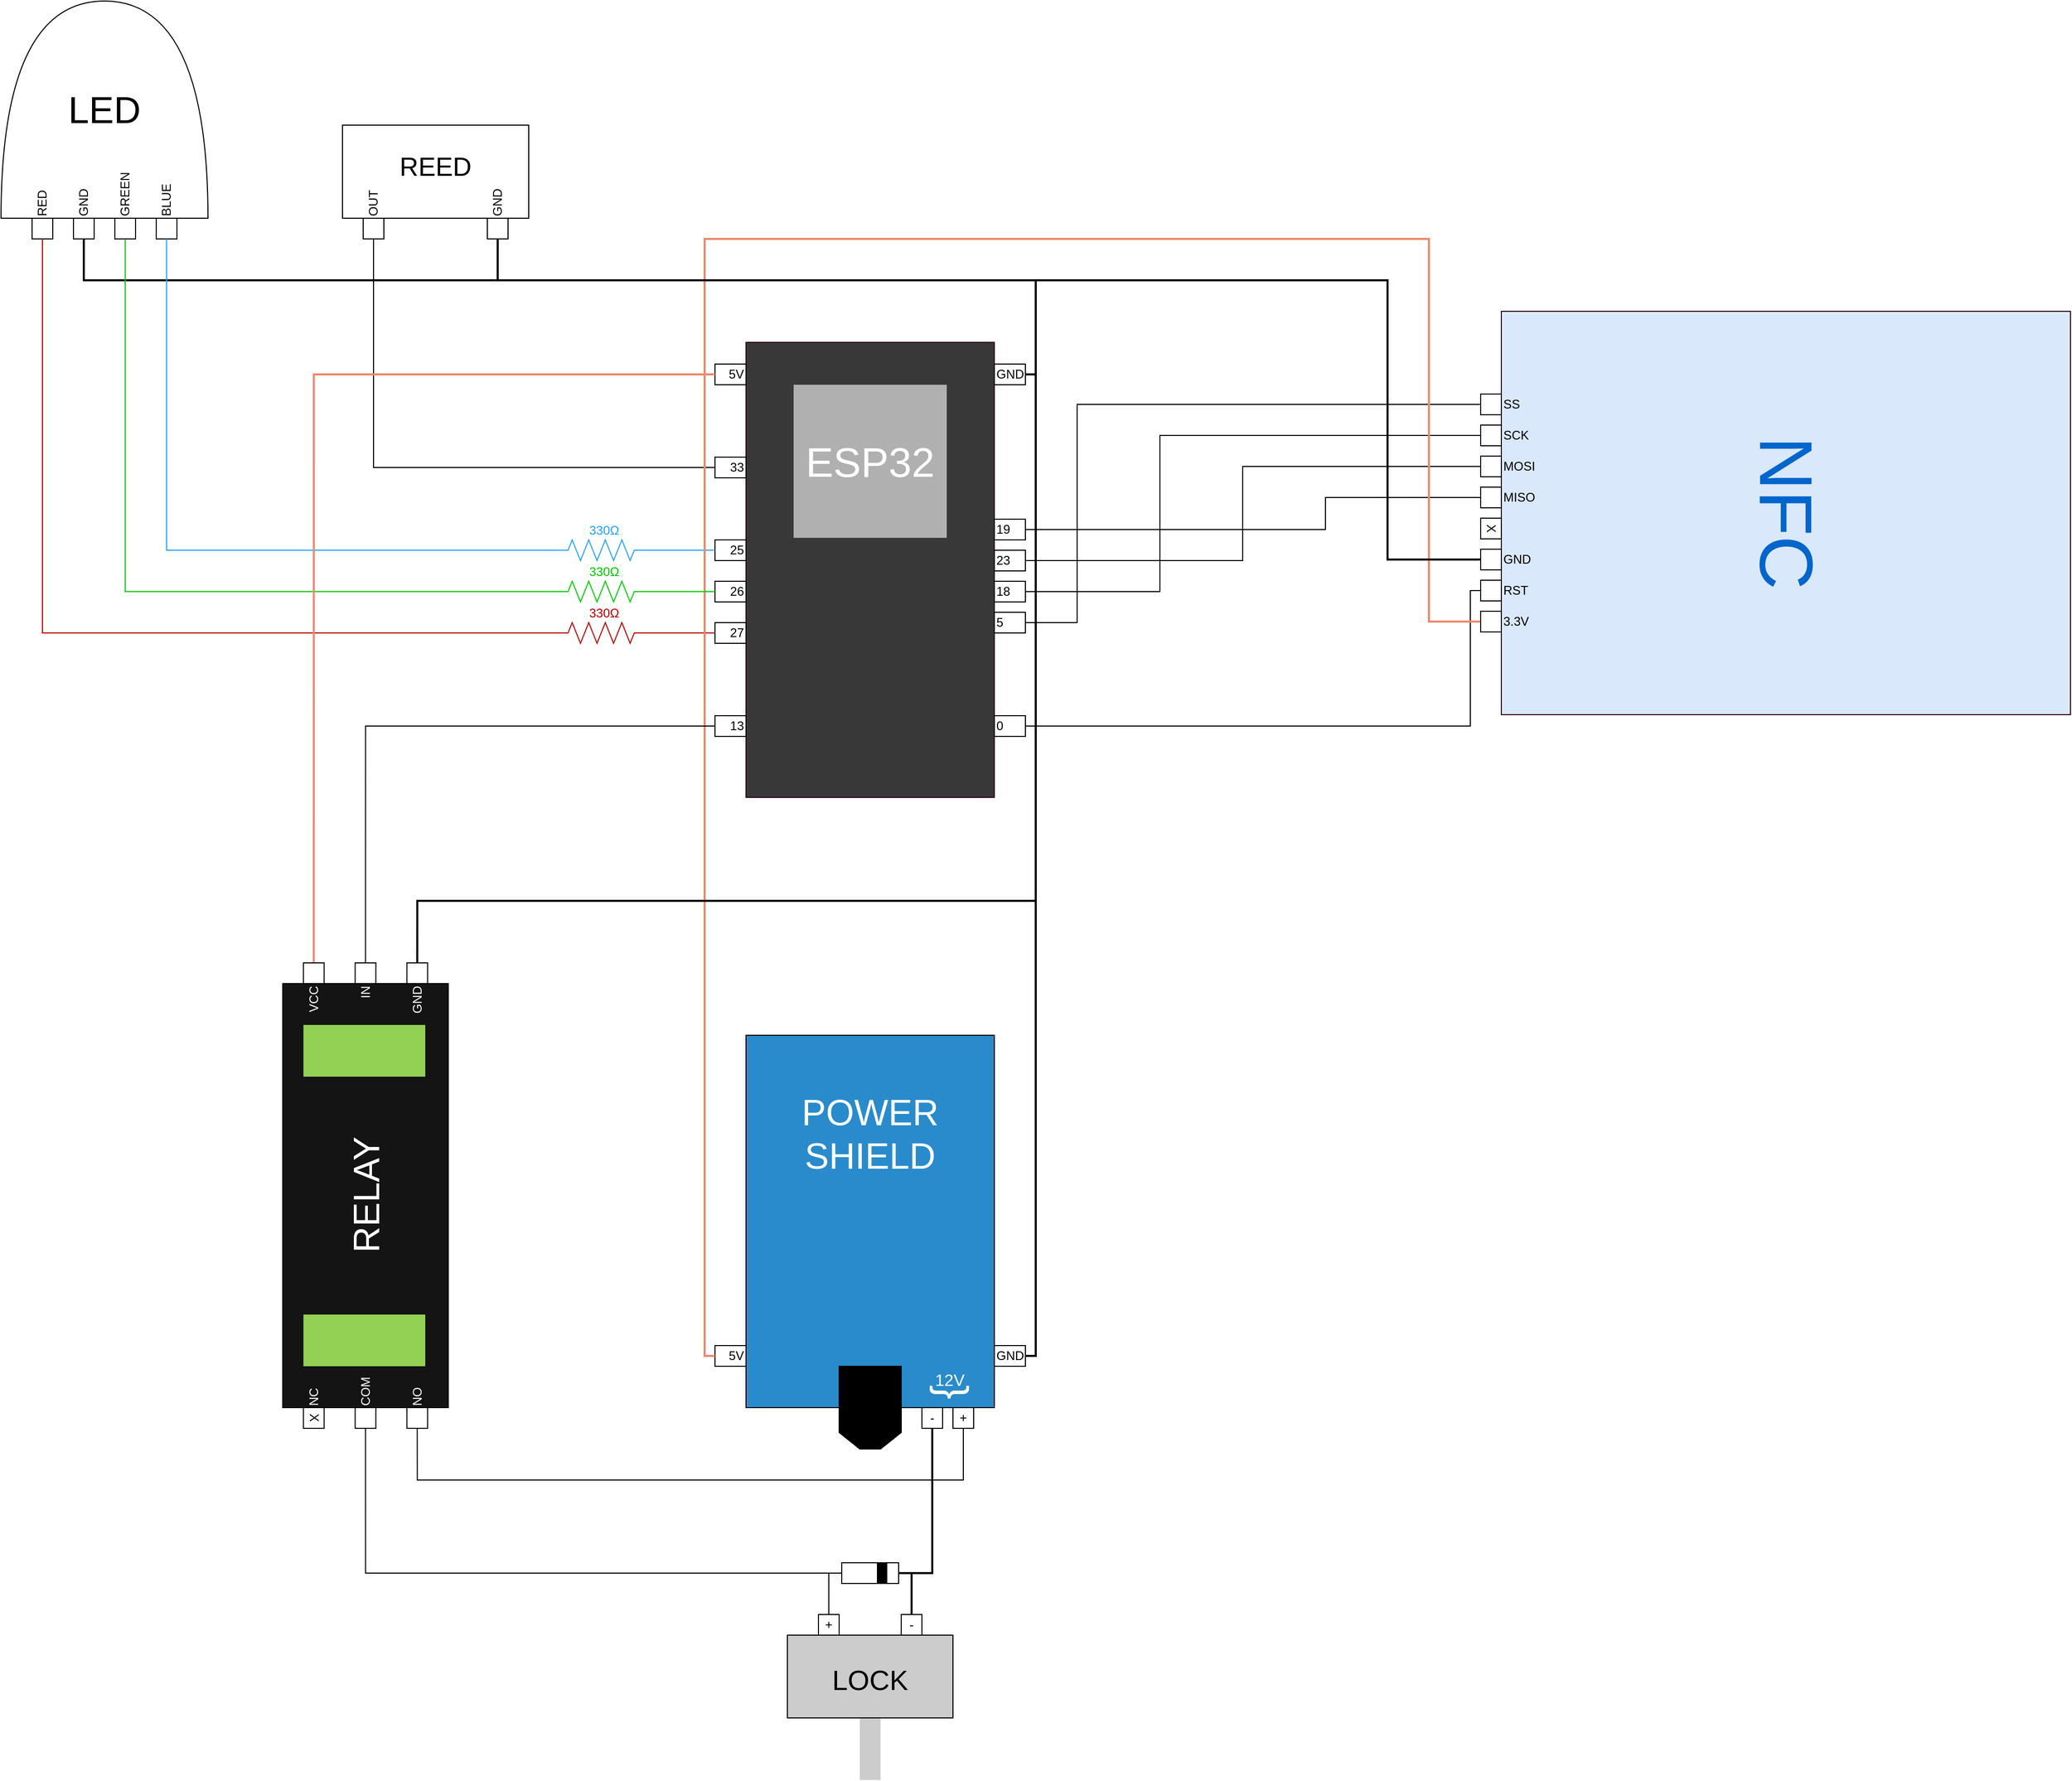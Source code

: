 <mxfile version="15.2.4" type="device"><diagram id="PFd2RL-5pRboOMJcc3g5" name="Page-1"><mxGraphModel dx="1382" dy="793" grid="1" gridSize="10" guides="1" tooltips="1" connect="1" arrows="1" fold="1" page="1" pageScale="1" pageWidth="2080" pageHeight="1760" math="0" shadow="0"><root><mxCell id="0"/><mxCell id="1" parent="0"/><mxCell id="MHoZY9PrC81bpOnJ_o_6-28" value="&lt;font style=&quot;font-size: 36px&quot;&gt;LED&lt;/font&gt;" style="shape=or;whiteSpace=wrap;html=1;direction=north;" parent="1" vertex="1"><mxGeometry x="40" y="10" width="200" height="210" as="geometry"/></mxCell><mxCell id="0bBVFoY-k-pNJFBWjkzT-23" value="" style="rounded=0;whiteSpace=wrap;html=1;strokeColor=#33001A;align=left;fillColor=#383838;" parent="1" vertex="1"><mxGeometry x="760" y="340" width="240" height="440" as="geometry"/></mxCell><mxCell id="0bBVFoY-k-pNJFBWjkzT-24" value="&lt;font style=&quot;font-size: 40px&quot; color=&quot;#ffffff&quot;&gt;ESP32&lt;/font&gt;" style="rounded=0;whiteSpace=wrap;html=1;align=center;strokeColor=none;fillColor=#B0B0B0;" parent="1" vertex="1"><mxGeometry x="806" y="381" width="148" height="148" as="geometry"/></mxCell><mxCell id="0bBVFoY-k-pNJFBWjkzT-28" value="GND" style="rounded=0;whiteSpace=wrap;html=1;container=0;align=left;" parent="1" vertex="1"><mxGeometry x="1000" y="361" width="30" height="20" as="geometry"/></mxCell><mxCell id="0bBVFoY-k-pNJFBWjkzT-29" value="5V" style="rounded=0;whiteSpace=wrap;html=1;container=0;align=right;" parent="1" vertex="1"><mxGeometry x="730" y="361" width="30" height="20" as="geometry"/></mxCell><mxCell id="0bBVFoY-k-pNJFBWjkzT-30" value="19" style="rounded=0;whiteSpace=wrap;html=1;container=0;align=left;" parent="1" vertex="1"><mxGeometry x="1000" y="511" width="30" height="20" as="geometry"/></mxCell><mxCell id="0bBVFoY-k-pNJFBWjkzT-31" value="23" style="rounded=0;whiteSpace=wrap;html=1;container=0;align=left;" parent="1" vertex="1"><mxGeometry x="1000" y="541" width="30" height="20" as="geometry"/></mxCell><mxCell id="0bBVFoY-k-pNJFBWjkzT-32" value="18" style="rounded=0;whiteSpace=wrap;html=1;container=0;align=left;" parent="1" vertex="1"><mxGeometry x="1000" y="571" width="30" height="20" as="geometry"/></mxCell><mxCell id="0bBVFoY-k-pNJFBWjkzT-33" value="5" style="rounded=0;whiteSpace=wrap;html=1;container=0;align=left;" parent="1" vertex="1"><mxGeometry x="1000" y="601" width="30" height="20" as="geometry"/></mxCell><mxCell id="0bBVFoY-k-pNJFBWjkzT-34" value="0" style="rounded=0;whiteSpace=wrap;html=1;container=0;align=left;" parent="1" vertex="1"><mxGeometry x="1000" y="701" width="30" height="20" as="geometry"/></mxCell><mxCell id="0bBVFoY-k-pNJFBWjkzT-35" style="edgeStyle=orthogonalEdgeStyle;rounded=0;orthogonalLoop=1;jettySize=auto;html=1;exitX=0.5;exitY=1;exitDx=0;exitDy=0;entryX=1;entryY=0.5;entryDx=0;entryDy=0;endArrow=none;endFill=0;" parent="1" source="0bBVFoY-k-pNJFBWjkzT-1" target="0bBVFoY-k-pNJFBWjkzT-33" edge="1"><mxGeometry relative="1" as="geometry"><Array as="points"><mxPoint x="1080" y="400"/><mxPoint x="1080" y="611"/></Array></mxGeometry></mxCell><mxCell id="0bBVFoY-k-pNJFBWjkzT-36" style="edgeStyle=orthogonalEdgeStyle;rounded=0;orthogonalLoop=1;jettySize=auto;html=1;exitX=0.5;exitY=1;exitDx=0;exitDy=0;entryX=1;entryY=0.5;entryDx=0;entryDy=0;endArrow=none;endFill=0;" parent="1" source="0bBVFoY-k-pNJFBWjkzT-2" target="0bBVFoY-k-pNJFBWjkzT-32" edge="1"><mxGeometry relative="1" as="geometry"><Array as="points"><mxPoint x="1160" y="430"/><mxPoint x="1160" y="581"/></Array></mxGeometry></mxCell><mxCell id="0bBVFoY-k-pNJFBWjkzT-38" style="edgeStyle=orthogonalEdgeStyle;rounded=0;orthogonalLoop=1;jettySize=auto;html=1;exitX=0.5;exitY=1;exitDx=0;exitDy=0;entryX=1;entryY=0.5;entryDx=0;entryDy=0;endArrow=none;endFill=0;" parent="1" source="0bBVFoY-k-pNJFBWjkzT-3" target="0bBVFoY-k-pNJFBWjkzT-31" edge="1"><mxGeometry relative="1" as="geometry"><Array as="points"><mxPoint x="1240" y="460"/><mxPoint x="1240" y="551"/></Array></mxGeometry></mxCell><mxCell id="0bBVFoY-k-pNJFBWjkzT-44" style="edgeStyle=orthogonalEdgeStyle;rounded=0;orthogonalLoop=1;jettySize=auto;html=1;exitX=0.5;exitY=1;exitDx=0;exitDy=0;entryX=1;entryY=0.5;entryDx=0;entryDy=0;endArrow=none;endFill=0;" parent="1" source="0bBVFoY-k-pNJFBWjkzT-4" target="0bBVFoY-k-pNJFBWjkzT-30" edge="1"><mxGeometry relative="1" as="geometry"><Array as="points"><mxPoint x="1320" y="490"/><mxPoint x="1320" y="521"/></Array></mxGeometry></mxCell><mxCell id="0bBVFoY-k-pNJFBWjkzT-45" style="edgeStyle=orthogonalEdgeStyle;rounded=0;orthogonalLoop=1;jettySize=auto;html=1;exitX=0.5;exitY=1;exitDx=0;exitDy=0;entryX=1;entryY=0.5;entryDx=0;entryDy=0;endArrow=none;endFill=0;" parent="1" source="0bBVFoY-k-pNJFBWjkzT-7" target="0bBVFoY-k-pNJFBWjkzT-34" edge="1"><mxGeometry relative="1" as="geometry"><Array as="points"><mxPoint x="1460" y="580"/><mxPoint x="1460" y="711"/></Array></mxGeometry></mxCell><mxCell id="0bBVFoY-k-pNJFBWjkzT-46" style="edgeStyle=orthogonalEdgeStyle;rounded=0;orthogonalLoop=1;jettySize=auto;html=1;exitX=0.5;exitY=1;exitDx=0;exitDy=0;endArrow=none;endFill=0;entryX=0;entryY=0.5;entryDx=0;entryDy=0;strokeWidth=2;strokeColor=#ED896B;" parent="1" source="0bBVFoY-k-pNJFBWjkzT-8" target="0bBVFoY-k-pNJFBWjkzT-29" edge="1"><mxGeometry relative="1" as="geometry"><mxPoint x="1110" y="420" as="targetPoint"/><Array as="points"><mxPoint x="1420" y="610"/><mxPoint x="1420" y="240"/><mxPoint x="720" y="240"/><mxPoint x="720" y="371"/></Array></mxGeometry></mxCell><mxCell id="0bBVFoY-k-pNJFBWjkzT-47" style="edgeStyle=orthogonalEdgeStyle;rounded=0;orthogonalLoop=1;jettySize=auto;html=1;exitX=0.5;exitY=1;exitDx=0;exitDy=0;endArrow=none;endFill=0;entryX=1;entryY=0.5;entryDx=0;entryDy=0;strokeWidth=2;" parent="1" source="0bBVFoY-k-pNJFBWjkzT-6" target="0bBVFoY-k-pNJFBWjkzT-28" edge="1"><mxGeometry relative="1" as="geometry"><mxPoint x="1320" y="640" as="targetPoint"/><Array as="points"><mxPoint x="1380" y="550"/><mxPoint x="1380" y="280"/><mxPoint x="1040" y="280"/><mxPoint x="1040" y="371"/></Array></mxGeometry></mxCell><mxCell id="0bBVFoY-k-pNJFBWjkzT-48" value="" style="group;rotation=90;" parent="1" vertex="1" connectable="0"><mxGeometry x="1560" y="220" width="390" height="570" as="geometry"/></mxCell><mxCell id="0bBVFoY-k-pNJFBWjkzT-9" value="&lt;font style=&quot;font-size: 72px&quot; color=&quot;#0066cc&quot;&gt;NFC&lt;/font&gt;" style="rounded=0;whiteSpace=wrap;html=1;fillColor=#dae8fc;strokeColor=#33001A;rotation=90;" parent="0bBVFoY-k-pNJFBWjkzT-48" vertex="1"><mxGeometry x="10" y="10" width="390" height="550" as="geometry"/></mxCell><mxCell id="0bBVFoY-k-pNJFBWjkzT-15" value="" style="group;rotation=90;" parent="0bBVFoY-k-pNJFBWjkzT-48" vertex="1" connectable="0"><mxGeometry x="-195" y="275" width="230" height="20" as="geometry"/></mxCell><mxCell id="0bBVFoY-k-pNJFBWjkzT-1" value="" style="rounded=0;whiteSpace=wrap;html=1;container=0;rotation=90;" parent="0bBVFoY-k-pNJFBWjkzT-15" vertex="1"><mxGeometry x="105" y="-105" width="20" height="20" as="geometry"/></mxCell><mxCell id="0bBVFoY-k-pNJFBWjkzT-2" value="" style="rounded=0;whiteSpace=wrap;html=1;container=0;rotation=90;" parent="0bBVFoY-k-pNJFBWjkzT-15" vertex="1"><mxGeometry x="105" y="-75" width="20" height="20" as="geometry"/></mxCell><mxCell id="0bBVFoY-k-pNJFBWjkzT-3" value="" style="rounded=0;whiteSpace=wrap;html=1;container=0;rotation=90;" parent="0bBVFoY-k-pNJFBWjkzT-15" vertex="1"><mxGeometry x="105" y="-45" width="20" height="20" as="geometry"/></mxCell><mxCell id="0bBVFoY-k-pNJFBWjkzT-4" value="" style="rounded=0;whiteSpace=wrap;html=1;container=0;rotation=90;" parent="0bBVFoY-k-pNJFBWjkzT-15" vertex="1"><mxGeometry x="105" y="-15" width="20" height="20" as="geometry"/></mxCell><mxCell id="0bBVFoY-k-pNJFBWjkzT-5" value="X" style="rounded=0;whiteSpace=wrap;html=1;container=0;rotation=90;" parent="0bBVFoY-k-pNJFBWjkzT-15" vertex="1"><mxGeometry x="105" y="15" width="20" height="20" as="geometry"/></mxCell><mxCell id="0bBVFoY-k-pNJFBWjkzT-6" value="" style="rounded=0;whiteSpace=wrap;html=1;container=0;rotation=90;" parent="0bBVFoY-k-pNJFBWjkzT-15" vertex="1"><mxGeometry x="105" y="45" width="20" height="20" as="geometry"/></mxCell><mxCell id="0bBVFoY-k-pNJFBWjkzT-7" value="" style="rounded=0;whiteSpace=wrap;html=1;container=0;rotation=90;" parent="0bBVFoY-k-pNJFBWjkzT-15" vertex="1"><mxGeometry x="105" y="75" width="20" height="20" as="geometry"/></mxCell><mxCell id="0bBVFoY-k-pNJFBWjkzT-8" value="" style="rounded=0;whiteSpace=wrap;html=1;container=0;rotation=90;" parent="0bBVFoY-k-pNJFBWjkzT-15" vertex="1"><mxGeometry x="105" y="105" width="20" height="20" as="geometry"/></mxCell><mxCell id="0bBVFoY-k-pNJFBWjkzT-16" value="SS" style="text;html=1;strokeColor=none;fillColor=none;align=left;verticalAlign=middle;whiteSpace=wrap;rounded=0;rotation=0;" parent="0bBVFoY-k-pNJFBWjkzT-48" vertex="1"><mxGeometry x="-70" y="170" width="40" height="20" as="geometry"/></mxCell><mxCell id="0bBVFoY-k-pNJFBWjkzT-17" value="SCK" style="text;html=1;strokeColor=none;fillColor=none;align=left;verticalAlign=middle;whiteSpace=wrap;rounded=0;rotation=0;" parent="0bBVFoY-k-pNJFBWjkzT-48" vertex="1"><mxGeometry x="-70" y="200" width="40" height="20" as="geometry"/></mxCell><mxCell id="0bBVFoY-k-pNJFBWjkzT-18" value="MOSI" style="text;html=1;strokeColor=none;fillColor=none;align=left;verticalAlign=middle;whiteSpace=wrap;rounded=0;rotation=0;" parent="0bBVFoY-k-pNJFBWjkzT-48" vertex="1"><mxGeometry x="-70" y="230" width="40" height="20" as="geometry"/></mxCell><mxCell id="0bBVFoY-k-pNJFBWjkzT-19" value="MISO" style="text;html=1;strokeColor=none;fillColor=none;align=left;verticalAlign=middle;whiteSpace=wrap;rounded=0;rotation=0;" parent="0bBVFoY-k-pNJFBWjkzT-48" vertex="1"><mxGeometry x="-70" y="260" width="40" height="20" as="geometry"/></mxCell><mxCell id="0bBVFoY-k-pNJFBWjkzT-20" value="GND" style="text;html=1;strokeColor=none;fillColor=none;align=left;verticalAlign=middle;whiteSpace=wrap;rounded=0;rotation=0;" parent="0bBVFoY-k-pNJFBWjkzT-48" vertex="1"><mxGeometry x="-70" y="320" width="40" height="20" as="geometry"/></mxCell><mxCell id="0bBVFoY-k-pNJFBWjkzT-21" value="RST" style="text;html=1;strokeColor=none;fillColor=none;align=left;verticalAlign=middle;whiteSpace=wrap;rounded=0;rotation=0;" parent="0bBVFoY-k-pNJFBWjkzT-48" vertex="1"><mxGeometry x="-70" y="350" width="40" height="20" as="geometry"/></mxCell><mxCell id="0bBVFoY-k-pNJFBWjkzT-22" value="3.3V" style="text;html=1;strokeColor=none;fillColor=none;align=left;verticalAlign=middle;whiteSpace=wrap;rounded=0;rotation=0;" parent="0bBVFoY-k-pNJFBWjkzT-48" vertex="1"><mxGeometry x="-70" y="380" width="40" height="20" as="geometry"/></mxCell><mxCell id="MHoZY9PrC81bpOnJ_o_6-5" style="edgeStyle=orthogonalEdgeStyle;rounded=0;orthogonalLoop=1;jettySize=auto;html=1;exitX=1;exitY=0.5;exitDx=0;exitDy=0;entryX=1;entryY=0.5;entryDx=0;entryDy=0;endArrow=none;endFill=0;strokeWidth=2;" parent="1" source="MHoZY9PrC81bpOnJ_o_6-2" target="0bBVFoY-k-pNJFBWjkzT-28" edge="1"><mxGeometry relative="1" as="geometry"><Array as="points"><mxPoint x="520" y="280"/><mxPoint x="1040" y="280"/><mxPoint x="1040" y="371"/></Array></mxGeometry></mxCell><mxCell id="MHoZY9PrC81bpOnJ_o_6-7" style="edgeStyle=orthogonalEdgeStyle;rounded=0;orthogonalLoop=1;jettySize=auto;html=1;exitX=1;exitY=0.5;exitDx=0;exitDy=0;entryX=0;entryY=0.5;entryDx=0;entryDy=0;endArrow=none;endFill=0;" parent="1" source="MHoZY9PrC81bpOnJ_o_6-3" target="MHoZY9PrC81bpOnJ_o_6-6" edge="1"><mxGeometry relative="1" as="geometry"/></mxCell><mxCell id="MHoZY9PrC81bpOnJ_o_6-6" value="33" style="rounded=0;whiteSpace=wrap;html=1;container=0;align=right;" parent="1" vertex="1"><mxGeometry x="730" y="451" width="30" height="20" as="geometry"/></mxCell><mxCell id="MHoZY9PrC81bpOnJ_o_6-10" value="" style="rounded=0;whiteSpace=wrap;html=1;container=0;rotation=90;" parent="1" vertex="1"><mxGeometry x="70" y="220" width="20" height="20" as="geometry"/></mxCell><mxCell id="MHoZY9PrC81bpOnJ_o_6-11" value="RED" style="text;html=1;strokeColor=none;fillColor=none;align=left;verticalAlign=middle;whiteSpace=wrap;rounded=0;rotation=-90;" parent="1" vertex="1"><mxGeometry x="60" y="190" width="40" height="20" as="geometry"/></mxCell><mxCell id="MHoZY9PrC81bpOnJ_o_6-26" style="edgeStyle=orthogonalEdgeStyle;rounded=0;orthogonalLoop=1;jettySize=auto;html=1;exitX=1;exitY=0.5;exitDx=0;exitDy=0;entryX=1;entryY=0.5;entryDx=0;entryDy=0;endArrow=none;endFill=0;strokeWidth=2;" parent="1" source="MHoZY9PrC81bpOnJ_o_6-13" target="0bBVFoY-k-pNJFBWjkzT-28" edge="1"><mxGeometry relative="1" as="geometry"><Array as="points"><mxPoint x="120" y="280"/><mxPoint x="1040" y="280"/><mxPoint x="1040" y="371"/></Array></mxGeometry></mxCell><mxCell id="MHoZY9PrC81bpOnJ_o_6-13" value="" style="rounded=0;whiteSpace=wrap;html=1;container=0;rotation=90;" parent="1" vertex="1"><mxGeometry x="110" y="220" width="20" height="20" as="geometry"/></mxCell><mxCell id="MHoZY9PrC81bpOnJ_o_6-14" value="GND" style="text;html=1;strokeColor=none;fillColor=none;align=left;verticalAlign=middle;whiteSpace=wrap;rounded=0;rotation=-90;" parent="1" vertex="1"><mxGeometry x="100" y="190" width="40" height="20" as="geometry"/></mxCell><mxCell id="MHoZY9PrC81bpOnJ_o_6-25" style="edgeStyle=orthogonalEdgeStyle;rounded=0;orthogonalLoop=1;jettySize=auto;html=1;exitX=1;exitY=0.5;exitDx=0;exitDy=0;endArrow=none;endFill=0;strokeWidth=1;strokeColor=#00CC00;entryX=0;entryY=0.5;entryDx=0;entryDy=0;entryPerimeter=0;" parent="1" source="MHoZY9PrC81bpOnJ_o_6-15" target="MHoZY9PrC81bpOnJ_o_6-55" edge="1"><mxGeometry relative="1" as="geometry"><mxPoint x="590" y="621" as="targetPoint"/><Array as="points"><mxPoint x="160" y="581"/></Array></mxGeometry></mxCell><mxCell id="MHoZY9PrC81bpOnJ_o_6-15" value="" style="rounded=0;whiteSpace=wrap;html=1;container=0;rotation=90;" parent="1" vertex="1"><mxGeometry x="150" y="220" width="20" height="20" as="geometry"/></mxCell><mxCell id="MHoZY9PrC81bpOnJ_o_6-16" value="GREEN" style="text;html=1;strokeColor=none;fillColor=none;align=left;verticalAlign=middle;whiteSpace=wrap;rounded=0;rotation=-90;" parent="1" vertex="1"><mxGeometry x="140" y="190" width="40" height="20" as="geometry"/></mxCell><mxCell id="MHoZY9PrC81bpOnJ_o_6-17" value="" style="rounded=0;whiteSpace=wrap;html=1;container=0;rotation=90;" parent="1" vertex="1"><mxGeometry x="190" y="220" width="20" height="20" as="geometry"/></mxCell><mxCell id="MHoZY9PrC81bpOnJ_o_6-18" value="BLUE" style="text;html=1;strokeColor=none;fillColor=none;align=left;verticalAlign=middle;whiteSpace=wrap;rounded=0;rotation=-90;" parent="1" vertex="1"><mxGeometry x="180" y="190" width="40" height="20" as="geometry"/></mxCell><mxCell id="MHoZY9PrC81bpOnJ_o_6-23" style="edgeStyle=orthogonalEdgeStyle;rounded=0;orthogonalLoop=1;jettySize=auto;html=1;entryX=1;entryY=0.5;entryDx=0;entryDy=0;endArrow=none;endFill=0;strokeWidth=1;strokeColor=#24A0FF;exitX=0;exitY=0.5;exitDx=0;exitDy=0;exitPerimeter=0;" parent="1" source="MHoZY9PrC81bpOnJ_o_6-53" target="MHoZY9PrC81bpOnJ_o_6-17" edge="1"><mxGeometry relative="1" as="geometry"><mxPoint x="590" y="541" as="sourcePoint"/></mxGeometry></mxCell><mxCell id="MHoZY9PrC81bpOnJ_o_6-36" style="edgeStyle=orthogonalEdgeStyle;rounded=0;sketch=0;orthogonalLoop=1;jettySize=auto;html=1;exitX=0;exitY=0.5;exitDx=0;exitDy=0;endArrow=none;endFill=0;strokeColor=#24A0FF;strokeWidth=1;entryX=1;entryY=0.5;entryDx=0;entryDy=0;entryPerimeter=0;" parent="1" source="MHoZY9PrC81bpOnJ_o_6-20" target="MHoZY9PrC81bpOnJ_o_6-53" edge="1"><mxGeometry relative="1" as="geometry"><mxPoint x="670" y="541" as="targetPoint"/></mxGeometry></mxCell><mxCell id="MHoZY9PrC81bpOnJ_o_6-20" value="25" style="rounded=0;whiteSpace=wrap;html=1;container=0;align=right;" parent="1" vertex="1"><mxGeometry x="730" y="531" width="30" height="20" as="geometry"/></mxCell><mxCell id="MHoZY9PrC81bpOnJ_o_6-24" style="edgeStyle=orthogonalEdgeStyle;rounded=0;orthogonalLoop=1;jettySize=auto;html=1;entryX=1;entryY=0.5;entryDx=0;entryDy=0;endArrow=none;endFill=0;strokeWidth=1;strokeColor=#BA0000;exitX=0;exitY=0.5;exitDx=0;exitDy=0;exitPerimeter=0;" parent="1" source="MHoZY9PrC81bpOnJ_o_6-51" target="MHoZY9PrC81bpOnJ_o_6-10" edge="1"><mxGeometry relative="1" as="geometry"><mxPoint x="590" y="581" as="sourcePoint"/></mxGeometry></mxCell><mxCell id="MHoZY9PrC81bpOnJ_o_6-42" style="edgeStyle=orthogonalEdgeStyle;rounded=0;sketch=0;orthogonalLoop=1;jettySize=auto;html=1;exitX=0;exitY=0.5;exitDx=0;exitDy=0;endArrow=none;endFill=0;strokeWidth=1;strokeColor=#BA0000;entryX=1;entryY=0.5;entryDx=0;entryDy=0;entryPerimeter=0;" parent="1" source="MHoZY9PrC81bpOnJ_o_6-22" target="MHoZY9PrC81bpOnJ_o_6-51" edge="1"><mxGeometry relative="1" as="geometry"><mxPoint x="690" y="581" as="targetPoint"/></mxGeometry></mxCell><mxCell id="MHoZY9PrC81bpOnJ_o_6-21" value="26" style="rounded=0;whiteSpace=wrap;html=1;container=0;align=right;" parent="1" vertex="1"><mxGeometry x="730" y="571" width="30" height="20" as="geometry"/></mxCell><mxCell id="MHoZY9PrC81bpOnJ_o_6-22" value="27" style="rounded=0;whiteSpace=wrap;html=1;container=0;align=right;" parent="1" vertex="1"><mxGeometry x="730" y="611" width="30" height="20" as="geometry"/></mxCell><mxCell id="MHoZY9PrC81bpOnJ_o_6-72" value="" style="group" parent="1" vertex="1" connectable="0"><mxGeometry x="570" y="554" width="100" height="37" as="geometry"/></mxCell><mxCell id="MHoZY9PrC81bpOnJ_o_6-47" value="&lt;font style=&quot;font-size: 12px&quot; color=&quot;#00cc00&quot;&gt;330Ω&lt;/font&gt;" style="text;html=1;strokeColor=none;fillColor=none;align=center;verticalAlign=middle;whiteSpace=wrap;rounded=0;sketch=0;" parent="MHoZY9PrC81bpOnJ_o_6-72" vertex="1"><mxGeometry x="35.857" width="34.286" height="15" as="geometry"/></mxCell><mxCell id="MHoZY9PrC81bpOnJ_o_6-55" value="" style="pointerEvents=1;verticalLabelPosition=bottom;shadow=0;dashed=0;align=center;html=1;verticalAlign=top;shape=mxgraph.electrical.resistors.resistor_2;sketch=0;strokeWidth=1;strokeColor=#00CC00;" parent="MHoZY9PrC81bpOnJ_o_6-72" vertex="1"><mxGeometry y="17" width="100" height="20" as="geometry"/></mxCell><mxCell id="MHoZY9PrC81bpOnJ_o_6-73" value="" style="group" parent="1" vertex="1" connectable="0"><mxGeometry x="570" y="514" width="100" height="37" as="geometry"/></mxCell><mxCell id="MHoZY9PrC81bpOnJ_o_6-34" value="&lt;font style=&quot;font-size: 12px&quot; color=&quot;#24a0ff&quot;&gt;330Ω&lt;/font&gt;" style="text;html=1;strokeColor=none;fillColor=none;align=center;verticalAlign=middle;whiteSpace=wrap;rounded=0;sketch=0;" parent="MHoZY9PrC81bpOnJ_o_6-73" vertex="1"><mxGeometry x="35.857" width="34.286" height="15" as="geometry"/></mxCell><mxCell id="MHoZY9PrC81bpOnJ_o_6-53" value="" style="pointerEvents=1;verticalLabelPosition=bottom;shadow=0;dashed=0;align=center;html=1;verticalAlign=top;shape=mxgraph.electrical.resistors.resistor_2;sketch=0;strokeWidth=1;strokeColor=#24A0FF;" parent="MHoZY9PrC81bpOnJ_o_6-73" vertex="1"><mxGeometry y="17" width="100" height="20" as="geometry"/></mxCell><mxCell id="MHoZY9PrC81bpOnJ_o_6-74" value="" style="group;strokeWidth=1;" parent="1" vertex="1" connectable="0"><mxGeometry x="570" y="594" width="100" height="37" as="geometry"/></mxCell><mxCell id="MHoZY9PrC81bpOnJ_o_6-41" value="&lt;font style=&quot;font-size: 12px&quot; color=&quot;#ba0000&quot;&gt;330Ω&lt;/font&gt;" style="text;html=1;strokeColor=none;fillColor=none;align=center;verticalAlign=middle;whiteSpace=wrap;rounded=0;sketch=0;" parent="MHoZY9PrC81bpOnJ_o_6-74" vertex="1"><mxGeometry x="35.857" width="34.286" height="15" as="geometry"/></mxCell><mxCell id="MHoZY9PrC81bpOnJ_o_6-51" value="" style="pointerEvents=1;verticalLabelPosition=bottom;shadow=0;dashed=0;align=center;html=1;verticalAlign=top;shape=mxgraph.electrical.resistors.resistor_2;sketch=0;strokeWidth=1;strokeColor=#BA0000;" parent="MHoZY9PrC81bpOnJ_o_6-74" vertex="1"><mxGeometry y="17" width="100" height="20" as="geometry"/></mxCell><mxCell id="MHoZY9PrC81bpOnJ_o_6-87" value="" style="group" parent="1" vertex="1" connectable="0"><mxGeometry x="800" y="1570" width="160" height="160" as="geometry"/></mxCell><mxCell id="MHoZY9PrC81bpOnJ_o_6-81" value="" style="group" parent="MHoZY9PrC81bpOnJ_o_6-87" vertex="1" connectable="0"><mxGeometry y="20" width="160" height="140" as="geometry"/></mxCell><mxCell id="MHoZY9PrC81bpOnJ_o_6-79" value="" style="rounded=0;whiteSpace=wrap;html=1;sketch=0;fontSize=35;fontColor=#FFFFFF;strokeWidth=1;fillColor=#CCCCCC;align=left;strokeColor=none;" parent="MHoZY9PrC81bpOnJ_o_6-81" vertex="1"><mxGeometry x="70" y="80" width="20" height="60" as="geometry"/></mxCell><mxCell id="MHoZY9PrC81bpOnJ_o_6-78" value="&lt;font style=&quot;font-size: 27px&quot; color=&quot;#000000&quot;&gt;LOCK&lt;/font&gt;" style="rounded=0;whiteSpace=wrap;html=1;sketch=0;fontSize=35;fontColor=#FFFFFF;strokeColor=#000000;strokeWidth=1;align=center;fillColor=#CCCCCC;" parent="MHoZY9PrC81bpOnJ_o_6-81" vertex="1"><mxGeometry width="160" height="80" as="geometry"/></mxCell><mxCell id="MHoZY9PrC81bpOnJ_o_6-82" value="+" style="rounded=0;whiteSpace=wrap;html=1;container=0;rotation=0;" parent="MHoZY9PrC81bpOnJ_o_6-87" vertex="1"><mxGeometry x="30" width="20" height="20" as="geometry"/></mxCell><mxCell id="MHoZY9PrC81bpOnJ_o_6-83" value="-" style="rounded=0;whiteSpace=wrap;html=1;container=0;rotation=0;" parent="MHoZY9PrC81bpOnJ_o_6-87" vertex="1"><mxGeometry x="110" width="20" height="20" as="geometry"/></mxCell><mxCell id="MHoZY9PrC81bpOnJ_o_6-94" value="" style="group" parent="1" vertex="1" connectable="0"><mxGeometry x="730" y="1010" width="300" height="400" as="geometry"/></mxCell><mxCell id="MHoZY9PrC81bpOnJ_o_6-84" value="&lt;font&gt;POWER&lt;br&gt;&lt;/font&gt;&lt;div&gt;&lt;span&gt;&lt;font&gt;SHIELD&lt;/font&gt;&lt;/span&gt;&lt;/div&gt;" style="rounded=0;whiteSpace=wrap;html=1;sketch=0;fontSize=35;strokeColor=#000000;strokeWidth=1;align=center;spacingTop=-170;fillColor=#298BCC;fontColor=#FFFFFF;" parent="MHoZY9PrC81bpOnJ_o_6-94" vertex="1"><mxGeometry x="30" width="240" height="360" as="geometry"/></mxCell><mxCell id="MHoZY9PrC81bpOnJ_o_6-85" value="GND" style="rounded=0;whiteSpace=wrap;html=1;container=0;align=left;" parent="MHoZY9PrC81bpOnJ_o_6-94" vertex="1"><mxGeometry x="270" y="300" width="30" height="20" as="geometry"/></mxCell><mxCell id="MHoZY9PrC81bpOnJ_o_6-86" value="5V" style="rounded=0;whiteSpace=wrap;html=1;container=0;align=right;" parent="MHoZY9PrC81bpOnJ_o_6-94" vertex="1"><mxGeometry y="300" width="30" height="20" as="geometry"/></mxCell><mxCell id="MHoZY9PrC81bpOnJ_o_6-88" value="-" style="rounded=0;whiteSpace=wrap;html=1;container=0;rotation=0;" parent="MHoZY9PrC81bpOnJ_o_6-94" vertex="1"><mxGeometry x="200" y="360" width="20" height="20" as="geometry"/></mxCell><mxCell id="MHoZY9PrC81bpOnJ_o_6-89" value="+" style="rounded=0;whiteSpace=wrap;html=1;container=0;rotation=0;" parent="MHoZY9PrC81bpOnJ_o_6-94" vertex="1"><mxGeometry x="230" y="360" width="20" height="20" as="geometry"/></mxCell><mxCell id="MHoZY9PrC81bpOnJ_o_6-91" value="" style="shape=loopLimit;whiteSpace=wrap;html=1;sketch=0;fontSize=35;fontColor=#FFFFFF;strokeColor=#000000;strokeWidth=1;fillColor=#000000;align=left;rotation=-180;" parent="MHoZY9PrC81bpOnJ_o_6-94" vertex="1"><mxGeometry x="120" y="320" width="60" height="80" as="geometry"/></mxCell><mxCell id="MHoZY9PrC81bpOnJ_o_6-92" value="{" style="text;html=1;strokeColor=none;fillColor=none;align=center;verticalAlign=middle;whiteSpace=wrap;rounded=0;sketch=0;fontSize=41;rotation=-90;fontColor=#FFFFFF;" parent="MHoZY9PrC81bpOnJ_o_6-94" vertex="1"><mxGeometry x="198" y="320" width="50" height="50" as="geometry"/></mxCell><mxCell id="MHoZY9PrC81bpOnJ_o_6-93" value="12V" style="text;html=1;strokeColor=none;fillColor=none;align=center;verticalAlign=middle;whiteSpace=wrap;rounded=0;sketch=0;fontSize=16;fontColor=#FFFFFF;" parent="MHoZY9PrC81bpOnJ_o_6-94" vertex="1"><mxGeometry x="207" y="323" width="40" height="20" as="geometry"/></mxCell><mxCell id="MHoZY9PrC81bpOnJ_o_6-97" style="edgeStyle=orthogonalEdgeStyle;rounded=0;sketch=0;orthogonalLoop=1;jettySize=auto;html=1;exitX=0;exitY=0.5;exitDx=0;exitDy=0;entryX=0;entryY=0.5;entryDx=0;entryDy=0;fontSize=16;fontColor=#FFFFFF;endArrow=none;endFill=0;strokeWidth=2;strokeColor=#ED896B;" parent="1" source="MHoZY9PrC81bpOnJ_o_6-86" target="0bBVFoY-k-pNJFBWjkzT-29" edge="1"><mxGeometry relative="1" as="geometry"><Array as="points"><mxPoint x="720" y="1320"/><mxPoint x="720" y="371"/></Array></mxGeometry></mxCell><mxCell id="MHoZY9PrC81bpOnJ_o_6-98" style="edgeStyle=orthogonalEdgeStyle;rounded=0;sketch=0;orthogonalLoop=1;jettySize=auto;html=1;exitX=1;exitY=0.5;exitDx=0;exitDy=0;entryX=1;entryY=0.5;entryDx=0;entryDy=0;fontSize=16;fontColor=#FFFFFF;endArrow=none;endFill=0;strokeWidth=2;" parent="1" source="MHoZY9PrC81bpOnJ_o_6-85" target="0bBVFoY-k-pNJFBWjkzT-28" edge="1"><mxGeometry relative="1" as="geometry"><Array as="points"><mxPoint x="1040" y="1320"/><mxPoint x="1040" y="371"/></Array></mxGeometry></mxCell><mxCell id="MHoZY9PrC81bpOnJ_o_6-105" style="edgeStyle=orthogonalEdgeStyle;rounded=0;sketch=0;orthogonalLoop=1;jettySize=auto;html=1;exitX=0;exitY=0.5;exitDx=0;exitDy=0;entryX=0;entryY=0.5;entryDx=0;entryDy=0;fontSize=16;fontColor=#FFFFFF;endArrow=none;endFill=0;strokeWidth=2;strokeColor=#ED896B;" parent="1" source="MHoZY9PrC81bpOnJ_o_6-59" target="0bBVFoY-k-pNJFBWjkzT-29" edge="1"><mxGeometry relative="1" as="geometry"/></mxCell><mxCell id="MHoZY9PrC81bpOnJ_o_6-102" style="edgeStyle=orthogonalEdgeStyle;rounded=0;sketch=0;orthogonalLoop=1;jettySize=auto;html=1;exitX=0;exitY=0.5;exitDx=0;exitDy=0;entryX=1;entryY=0.5;entryDx=0;entryDy=0;fontSize=16;fontColor=#FFFFFF;endArrow=none;endFill=0;strokeColor=#000000;strokeWidth=2;" parent="1" source="MHoZY9PrC81bpOnJ_o_6-61" target="0bBVFoY-k-pNJFBWjkzT-28" edge="1"><mxGeometry relative="1" as="geometry"><Array as="points"><mxPoint x="442" y="880"/><mxPoint x="1040" y="880"/><mxPoint x="1040" y="371"/></Array></mxGeometry></mxCell><mxCell id="MHoZY9PrC81bpOnJ_o_6-101" style="edgeStyle=orthogonalEdgeStyle;rounded=0;sketch=0;orthogonalLoop=1;jettySize=auto;html=1;exitX=1;exitY=0.5;exitDx=0;exitDy=0;fontSize=16;fontColor=#FFFFFF;endArrow=none;endFill=0;strokeColor=#000000;strokeWidth=1;entryX=0;entryY=0.5;entryDx=0;entryDy=0;" parent="1" source="MHoZY9PrC81bpOnJ_o_6-69" target="aXdN51kaq0m9echOD88U-2" edge="1"><mxGeometry relative="1" as="geometry"><mxPoint x="680" y="1570" as="targetPoint"/></mxGeometry></mxCell><mxCell id="MHoZY9PrC81bpOnJ_o_6-99" style="edgeStyle=orthogonalEdgeStyle;rounded=0;sketch=0;orthogonalLoop=1;jettySize=auto;html=1;entryX=0.5;entryY=1;entryDx=0;entryDy=0;fontSize=16;fontColor=#FFFFFF;endArrow=none;endFill=0;strokeColor=#000000;strokeWidth=2;startArrow=none;exitX=1;exitY=0.5;exitDx=0;exitDy=0;" parent="1" source="aXdN51kaq0m9echOD88U-2" target="MHoZY9PrC81bpOnJ_o_6-88" edge="1"><mxGeometry relative="1" as="geometry"><mxPoint x="970" y="1500" as="sourcePoint"/></mxGeometry></mxCell><mxCell id="MHoZY9PrC81bpOnJ_o_6-100" style="edgeStyle=orthogonalEdgeStyle;rounded=0;sketch=0;orthogonalLoop=1;jettySize=auto;html=1;exitX=0.5;exitY=1;exitDx=0;exitDy=0;entryX=1;entryY=0.5;entryDx=0;entryDy=0;fontSize=16;fontColor=#FFFFFF;endArrow=none;endFill=0;strokeWidth=1;" parent="1" source="MHoZY9PrC81bpOnJ_o_6-89" target="MHoZY9PrC81bpOnJ_o_6-65" edge="1"><mxGeometry relative="1" as="geometry"><Array as="points"><mxPoint x="970" y="1440"/><mxPoint x="442" y="1440"/></Array></mxGeometry></mxCell><mxCell id="MHoZY9PrC81bpOnJ_o_6-104" style="edgeStyle=orthogonalEdgeStyle;rounded=0;sketch=0;orthogonalLoop=1;jettySize=auto;html=1;exitX=0;exitY=0.5;exitDx=0;exitDy=0;entryX=0;entryY=0.5;entryDx=0;entryDy=0;fontSize=16;fontColor=#FFFFFF;endArrow=none;endFill=0;strokeColor=#000000;strokeWidth=1;" parent="1" source="MHoZY9PrC81bpOnJ_o_6-103" target="MHoZY9PrC81bpOnJ_o_6-63" edge="1"><mxGeometry relative="1" as="geometry"/></mxCell><mxCell id="MHoZY9PrC81bpOnJ_o_6-103" value="13" style="rounded=0;whiteSpace=wrap;html=1;container=0;align=right;" parent="1" vertex="1"><mxGeometry x="730" y="701" width="30" height="20" as="geometry"/></mxCell><mxCell id="q6h9SgqB1z0OFwldAiOn-3" value="" style="group" parent="1" vertex="1" connectable="0"><mxGeometry x="312.25" y="940" width="160" height="450" as="geometry"/></mxCell><mxCell id="MHoZY9PrC81bpOnJ_o_6-58" value="" style="rounded=0;whiteSpace=wrap;html=1;sketch=0;strokeWidth=1;fillColor=#141414;" parent="q6h9SgqB1z0OFwldAiOn-3" vertex="1"><mxGeometry y="20" width="160" height="410" as="geometry"/></mxCell><mxCell id="MHoZY9PrC81bpOnJ_o_6-59" value="" style="rounded=0;whiteSpace=wrap;html=1;container=0;rotation=90;" parent="q6h9SgqB1z0OFwldAiOn-3" vertex="1"><mxGeometry x="20" width="20" height="20" as="geometry"/></mxCell><mxCell id="MHoZY9PrC81bpOnJ_o_6-60" value="VCC" style="text;html=1;strokeColor=none;fillColor=none;align=right;verticalAlign=middle;whiteSpace=wrap;rounded=0;rotation=-90;fontColor=#FFFFFF;" parent="q6h9SgqB1z0OFwldAiOn-3" vertex="1"><mxGeometry x="10" y="30" width="40" height="20" as="geometry"/></mxCell><mxCell id="MHoZY9PrC81bpOnJ_o_6-61" value="" style="rounded=0;whiteSpace=wrap;html=1;container=0;rotation=90;" parent="q6h9SgqB1z0OFwldAiOn-3" vertex="1"><mxGeometry x="120" width="20" height="20" as="geometry"/></mxCell><mxCell id="MHoZY9PrC81bpOnJ_o_6-62" value="GND" style="text;html=1;strokeColor=none;fillColor=none;align=right;verticalAlign=middle;whiteSpace=wrap;rounded=0;rotation=-90;fontColor=#FFFFFF;" parent="q6h9SgqB1z0OFwldAiOn-3" vertex="1"><mxGeometry x="110" y="30" width="40" height="20" as="geometry"/></mxCell><mxCell id="MHoZY9PrC81bpOnJ_o_6-63" value="" style="rounded=0;whiteSpace=wrap;html=1;container=0;rotation=90;" parent="q6h9SgqB1z0OFwldAiOn-3" vertex="1"><mxGeometry x="70" width="20" height="20" as="geometry"/></mxCell><mxCell id="MHoZY9PrC81bpOnJ_o_6-64" value="IN" style="text;html=1;strokeColor=none;fillColor=none;align=right;verticalAlign=middle;whiteSpace=wrap;rounded=0;rotation=-90;fontColor=#FFFFFF;" parent="q6h9SgqB1z0OFwldAiOn-3" vertex="1"><mxGeometry x="60" y="30" width="40" height="20" as="geometry"/></mxCell><mxCell id="MHoZY9PrC81bpOnJ_o_6-65" value="" style="rounded=0;whiteSpace=wrap;html=1;container=0;rotation=90;" parent="q6h9SgqB1z0OFwldAiOn-3" vertex="1"><mxGeometry x="120" y="430" width="20" height="20" as="geometry"/></mxCell><mxCell id="MHoZY9PrC81bpOnJ_o_6-66" value="NO" style="text;html=1;strokeColor=none;fillColor=none;align=left;verticalAlign=middle;whiteSpace=wrap;rounded=0;rotation=-90;fontColor=#FFFFFF;" parent="q6h9SgqB1z0OFwldAiOn-3" vertex="1"><mxGeometry x="110" y="400" width="40" height="20" as="geometry"/></mxCell><mxCell id="MHoZY9PrC81bpOnJ_o_6-67" value="X" style="rounded=0;whiteSpace=wrap;html=1;container=0;rotation=90;" parent="q6h9SgqB1z0OFwldAiOn-3" vertex="1"><mxGeometry x="20" y="430" width="20" height="20" as="geometry"/></mxCell><mxCell id="MHoZY9PrC81bpOnJ_o_6-68" value="NC" style="text;html=1;strokeColor=none;fillColor=none;align=left;verticalAlign=middle;whiteSpace=wrap;rounded=0;rotation=-90;fontColor=#FFFFFF;" parent="q6h9SgqB1z0OFwldAiOn-3" vertex="1"><mxGeometry x="10" y="400" width="40" height="20" as="geometry"/></mxCell><mxCell id="MHoZY9PrC81bpOnJ_o_6-69" value="" style="rounded=0;whiteSpace=wrap;html=1;container=0;rotation=90;" parent="q6h9SgqB1z0OFwldAiOn-3" vertex="1"><mxGeometry x="70" y="430" width="20" height="20" as="geometry"/></mxCell><mxCell id="MHoZY9PrC81bpOnJ_o_6-70" value="COM" style="text;html=1;strokeColor=none;fillColor=none;align=left;verticalAlign=middle;whiteSpace=wrap;rounded=0;rotation=-90;fontColor=#FFFFFF;" parent="q6h9SgqB1z0OFwldAiOn-3" vertex="1"><mxGeometry x="60" y="400" width="40" height="20" as="geometry"/></mxCell><mxCell id="MHoZY9PrC81bpOnJ_o_6-76" value="RELAY" style="text;html=1;strokeColor=none;fillColor=none;align=center;verticalAlign=middle;whiteSpace=wrap;rounded=0;sketch=0;fontColor=#FFFFFF;fontSize=35;rotation=-90;" parent="q6h9SgqB1z0OFwldAiOn-3" vertex="1"><mxGeometry x="-122.25" y="146.75" width="405" height="154.5" as="geometry"/></mxCell><mxCell id="q6h9SgqB1z0OFwldAiOn-1" value="" style="rounded=0;whiteSpace=wrap;html=1;strokeColor=none;fillColor=#93D154;" parent="q6h9SgqB1z0OFwldAiOn-3" vertex="1"><mxGeometry x="20" y="340" width="117.75" height="50" as="geometry"/></mxCell><mxCell id="q6h9SgqB1z0OFwldAiOn-2" value="" style="rounded=0;whiteSpace=wrap;html=1;strokeColor=none;fillColor=#93D154;" parent="q6h9SgqB1z0OFwldAiOn-3" vertex="1"><mxGeometry x="20" y="60" width="117.75" height="50" as="geometry"/></mxCell><mxCell id="q6h9SgqB1z0OFwldAiOn-4" value="" style="group" parent="1" vertex="1" connectable="0"><mxGeometry x="370" y="130" width="180" height="110" as="geometry"/></mxCell><mxCell id="MHoZY9PrC81bpOnJ_o_6-1" value="&lt;font style=&quot;font-size: 25px ; line-height: 0%&quot;&gt;&lt;font style=&quot;font-size: 25px&quot;&gt;RE&lt;/font&gt;&lt;font style=&quot;font-size: 25px&quot;&gt;ED&lt;/font&gt;&lt;/font&gt;" style="rounded=0;whiteSpace=wrap;html=1;" parent="q6h9SgqB1z0OFwldAiOn-4" vertex="1"><mxGeometry width="180" height="90" as="geometry"/></mxCell><mxCell id="MHoZY9PrC81bpOnJ_o_6-2" value="" style="rounded=0;whiteSpace=wrap;html=1;container=0;rotation=90;" parent="q6h9SgqB1z0OFwldAiOn-4" vertex="1"><mxGeometry x="140" y="90" width="20" height="20" as="geometry"/></mxCell><mxCell id="MHoZY9PrC81bpOnJ_o_6-3" value="" style="rounded=0;whiteSpace=wrap;html=1;container=0;rotation=90;" parent="q6h9SgqB1z0OFwldAiOn-4" vertex="1"><mxGeometry x="20" y="90" width="20" height="20" as="geometry"/></mxCell><mxCell id="MHoZY9PrC81bpOnJ_o_6-4" value="GND" style="text;html=1;strokeColor=none;fillColor=none;align=left;verticalAlign=middle;whiteSpace=wrap;rounded=0;rotation=-90;" parent="q6h9SgqB1z0OFwldAiOn-4" vertex="1"><mxGeometry x="130" y="60" width="40" height="20" as="geometry"/></mxCell><mxCell id="MHoZY9PrC81bpOnJ_o_6-8" value="OUT" style="text;html=1;strokeColor=none;fillColor=none;align=left;verticalAlign=middle;whiteSpace=wrap;rounded=0;rotation=-90;" parent="q6h9SgqB1z0OFwldAiOn-4" vertex="1"><mxGeometry x="10" y="60" width="40" height="20" as="geometry"/></mxCell><mxCell id="aXdN51kaq0m9echOD88U-1" style="edgeStyle=orthogonalEdgeStyle;rounded=0;orthogonalLoop=1;jettySize=auto;html=1;exitX=1;exitY=0.5;exitDx=0;exitDy=0;exitPerimeter=0;strokeColor=#00CC00;endArrow=none;endFill=0;" edge="1" parent="1" source="MHoZY9PrC81bpOnJ_o_6-55" target="MHoZY9PrC81bpOnJ_o_6-21"><mxGeometry relative="1" as="geometry"/></mxCell><mxCell id="aXdN51kaq0m9echOD88U-4" style="edgeStyle=orthogonalEdgeStyle;rounded=0;orthogonalLoop=1;jettySize=auto;html=1;exitX=1;exitY=0.5;exitDx=0;exitDy=0;entryX=0.5;entryY=0;entryDx=0;entryDy=0;endArrow=none;endFill=0;strokeColor=#000500;strokeWidth=2;" edge="1" parent="1" source="aXdN51kaq0m9echOD88U-2" target="MHoZY9PrC81bpOnJ_o_6-83"><mxGeometry relative="1" as="geometry"><Array as="points"><mxPoint x="920" y="1530"/></Array></mxGeometry></mxCell><mxCell id="aXdN51kaq0m9echOD88U-5" style="edgeStyle=orthogonalEdgeStyle;rounded=0;orthogonalLoop=1;jettySize=auto;html=1;exitX=0;exitY=0.5;exitDx=0;exitDy=0;entryX=0.5;entryY=0;entryDx=0;entryDy=0;endArrow=none;endFill=0;strokeColor=#000500;" edge="1" parent="1" source="aXdN51kaq0m9echOD88U-2" target="MHoZY9PrC81bpOnJ_o_6-82"><mxGeometry relative="1" as="geometry"><Array as="points"><mxPoint x="840" y="1530"/></Array></mxGeometry></mxCell><mxCell id="aXdN51kaq0m9echOD88U-2" value="" style="rounded=0;whiteSpace=wrap;html=1;" vertex="1" parent="1"><mxGeometry x="852.5" y="1520" width="55" height="20" as="geometry"/></mxCell><mxCell id="aXdN51kaq0m9echOD88U-3" value="" style="rounded=0;whiteSpace=wrap;html=1;strokeColor=none;fillColor=#000000;" vertex="1" parent="1"><mxGeometry x="886.5" y="1520" width="10" height="20" as="geometry"/></mxCell></root></mxGraphModel></diagram></mxfile>